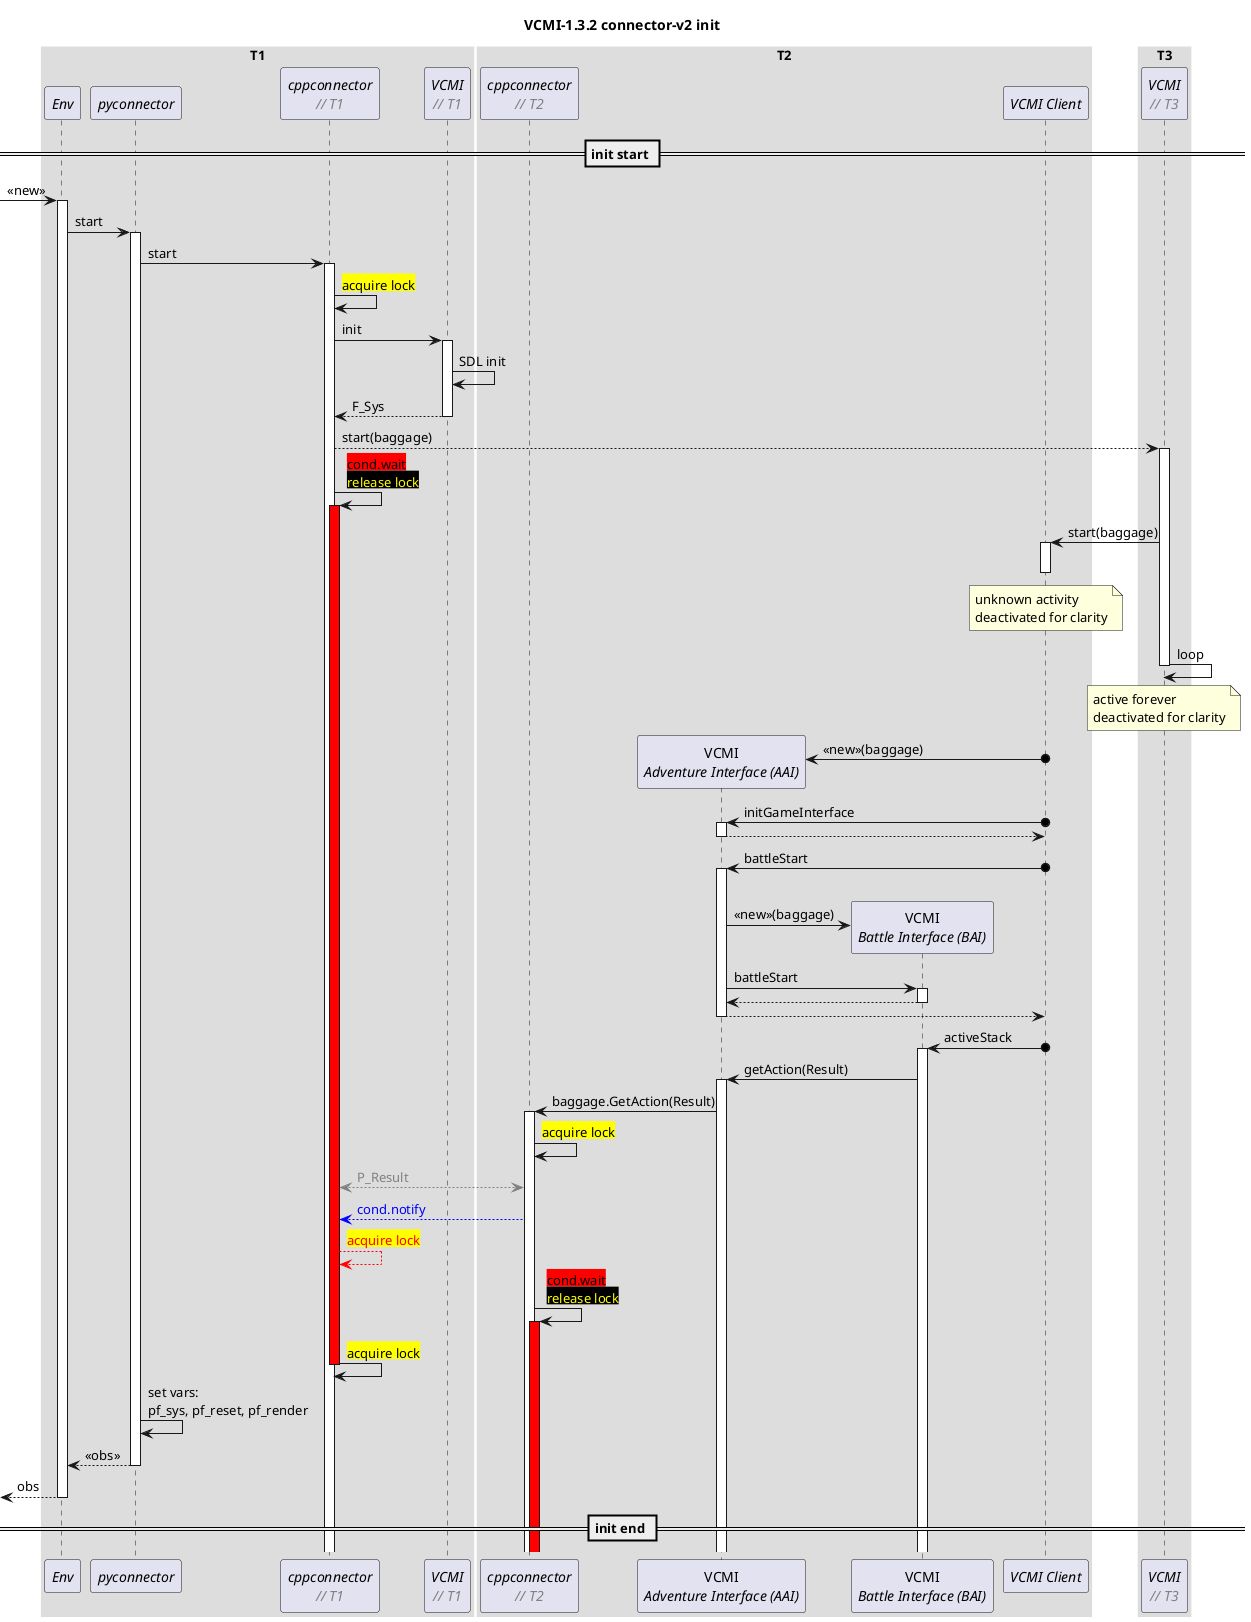 @startuml "vcmi-1.32-connector-v2-init"

title "VCMI-1.3.2 connector-v2 init"

skinparam sequenceBoxBorderColor #FFF

!$nbsp = "<U+00A0>"

' workaround the fact that text alignment can only be
' set globally. Using hspace(n) returns N monospaced
' $nbsp chars
!function $hspace($length)
  !$res = ""
  !$i = $length
  !while $i > 0
    !$res = $res + $nbsp
    !$i = $i - 1
  !endwhile
  !return "<font:monospaced>"+$res+"</font>"
!endfunction

!function $desc($txt)
  !return "<font:Arial><color:Gray><i>// "+$txt+"</i></color></font>"
!endfunction

!function $lock_acq_fail_text()
  !return "<back:yellow><color:red>acquire lock</color></back>"
!endfunction

!procedure $lock_acq_fail($node)
  $node -> $node : $lock_acq_fail_text()
  activate $node #red
!endprocedure

!procedure $lock_acq_direct($node)
  $node -> $node : <back:yellow>acquire lock</back>
!endprocedure

!procedure $lock_acq_latent($node)
  $lock_acq_direct($node)
  deactivate $node
!endprocedure

!procedure $cond_wait($node)
  $node -> $node : <back:red>cond.wait</back>\n<color:yellow><back:black>release lock</back></color>
  activate $node #red
!endprocedure

!procedure $cond_notify($NodeA, $NodeB)
  $NodeA --[#blue]> $NodeB : <color:blue>cond.notify</color>
  $NodeB --[#red]> $NodeB : $lock_acq_fail_text()
!endfunction

!procedure $cond_switch($NodeA, $NodeB)
  $cond_notify($NodeA, $NodeB)
  $cond_wait($NodeA)
  $lock_acq_latent($NodeB)
!endfunction

!function $replace($txt, $search, $repl)
  !$replaced = ""
  !while %strpos($txt, $search) >= 0
    !$position = %strpos($txt, $search)
    !$replaced = $replaced + %substr($txt, 0, $position) + $repl
    !$txt = %substr($txt, $position + %strlen($search))
  !endwhile
  !return $replaced + $txt
!endfunction

!procedure $sharevar($node1, $node2, $txt)
  $node1 <--[#gray]> $node2 : <color:gray>$replace($txt,"\n","</color>\n<color:gray>")</color>
!endfunction

!procedure $sharevar($txt)
  $sharevar(cpp1, cpp2, $txt)
!endfunction

' avoids super long note lines in the diagram
!function $str($txt)
  !return $replace($txt, "\n", %newline())
!endfunction

box T1
participant "//Env//" as env
participant "//pyconnector//" as py
participant "//cppconnector//\n$desc(T1)" as cpp1
participant "//VCMI//\n$desc('T1')" as vcmi1
end box

box T2
participant "//cppconnector//\n$desc(T2)" as cpp2
participant "VCMI\n//Adventure Interface (AAI)//" as aai
participant "VCMI\n//Battle Interface (BAI)//" as bai
participant "//VCMI Client//" as vcmiclient
end box

box T3
participant "//VCMI//\n$desc('T3')" as vcmi3
end box

== init start ==

-> env ++ : <<new>>
env -> py ++ : start
py -> cpp1 ++ : start
$lock_acq_direct(cpp1)
cpp1 -> vcmi1 ++ : init
vcmi1 -> vcmi1 : SDL init
vcmi1 --> cpp1 -- : F_Sys
cpp1 --> vcmi3 ++ : start(baggage)

$cond_wait(cpp1)

vcmi3 -> vcmiclient ++ : start(baggage)
note over vcmiclient : unknown activity\ndeactivated for clarity
deactivate vcmiclient
vcmi3 -> vcmi3 -- : loop
note over vcmi3 : active forever\ndeactivated for clarity

vcmiclient o-> aai ** : <<new>>(baggage)
vcmiclient o-> aai ++ : initGameInterface

aai --> vcmiclient -- :

vcmiclient o-> aai ++ : battleStart
|||
aai -> bai ** : <<new>>(baggage)

aai -> bai ++ : battleStart
bai --> aai -- :
aai --> vcmiclient -- :
vcmiclient o-> bai ++ : activeStack
bai -> aai ++ : getAction(Result)
aai -> cpp2 ++ : baggage.GetAction(Result)
$lock_acq_direct(cpp2)
$sharevar(P_Result)
$cond_switch(cpp2, cpp1)
py -> py : set vars:\npf_sys, pf_reset, pf_render
py --> env -- : <<obs>>
[<-- env -- : obs

== init end ==

@enduml
